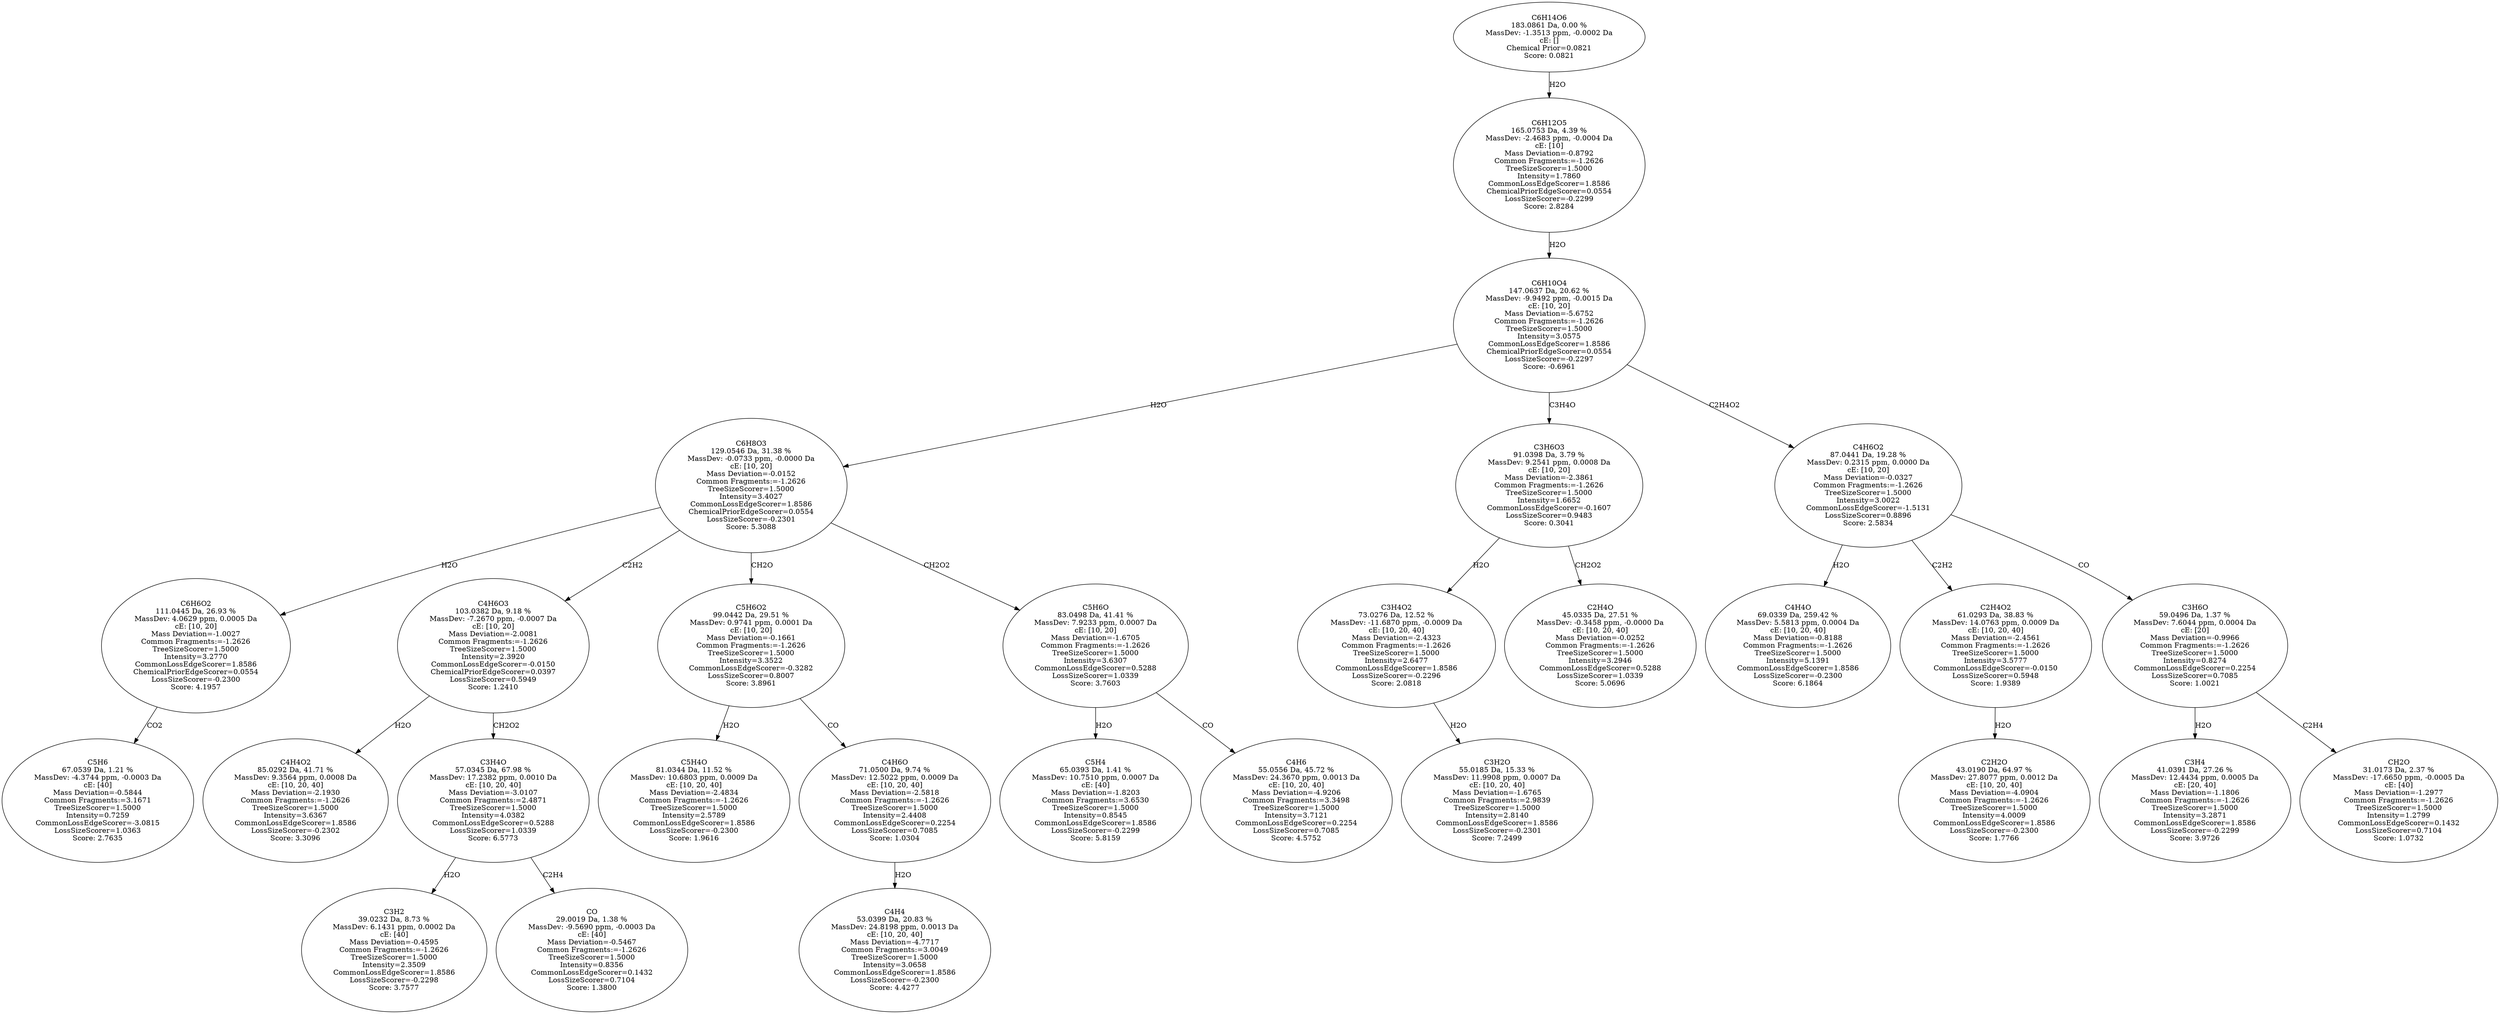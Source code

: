 strict digraph {
v1 [label="C5H6\n67.0539 Da, 1.21 %\nMassDev: -4.3744 ppm, -0.0003 Da\ncE: [40]\nMass Deviation=-0.5844\nCommon Fragments:=3.1671\nTreeSizeScorer=1.5000\nIntensity=0.7259\nCommonLossEdgeScorer=-3.0815\nLossSizeScorer=1.0363\nScore: 2.7635"];
v2 [label="C6H6O2\n111.0445 Da, 26.93 %\nMassDev: 4.0629 ppm, 0.0005 Da\ncE: [10, 20]\nMass Deviation=-1.0027\nCommon Fragments:=-1.2626\nTreeSizeScorer=1.5000\nIntensity=3.2770\nCommonLossEdgeScorer=1.8586\nChemicalPriorEdgeScorer=0.0554\nLossSizeScorer=-0.2300\nScore: 4.1957"];
v3 [label="C4H4O2\n85.0292 Da, 41.71 %\nMassDev: 9.3564 ppm, 0.0008 Da\ncE: [10, 20, 40]\nMass Deviation=-2.1930\nCommon Fragments:=-1.2626\nTreeSizeScorer=1.5000\nIntensity=3.6367\nCommonLossEdgeScorer=1.8586\nLossSizeScorer=-0.2302\nScore: 3.3096"];
v4 [label="C3H2\n39.0232 Da, 8.73 %\nMassDev: 6.1431 ppm, 0.0002 Da\ncE: [40]\nMass Deviation=-0.4595\nCommon Fragments:=-1.2626\nTreeSizeScorer=1.5000\nIntensity=2.3509\nCommonLossEdgeScorer=1.8586\nLossSizeScorer=-0.2298\nScore: 3.7577"];
v5 [label="CO\n29.0019 Da, 1.38 %\nMassDev: -9.5690 ppm, -0.0003 Da\ncE: [40]\nMass Deviation=-0.5467\nCommon Fragments:=-1.2626\nTreeSizeScorer=1.5000\nIntensity=0.8356\nCommonLossEdgeScorer=0.1432\nLossSizeScorer=0.7104\nScore: 1.3800"];
v6 [label="C3H4O\n57.0345 Da, 67.98 %\nMassDev: 17.2382 ppm, 0.0010 Da\ncE: [10, 20, 40]\nMass Deviation=-3.0107\nCommon Fragments:=2.4871\nTreeSizeScorer=1.5000\nIntensity=4.0382\nCommonLossEdgeScorer=0.5288\nLossSizeScorer=1.0339\nScore: 6.5773"];
v7 [label="C4H6O3\n103.0382 Da, 9.18 %\nMassDev: -7.2670 ppm, -0.0007 Da\ncE: [10, 20]\nMass Deviation=-2.0081\nCommon Fragments:=-1.2626\nTreeSizeScorer=1.5000\nIntensity=2.3920\nCommonLossEdgeScorer=-0.0150\nChemicalPriorEdgeScorer=0.0397\nLossSizeScorer=0.5949\nScore: 1.2410"];
v8 [label="C5H4O\n81.0344 Da, 11.52 %\nMassDev: 10.6803 ppm, 0.0009 Da\ncE: [10, 20, 40]\nMass Deviation=-2.4834\nCommon Fragments:=-1.2626\nTreeSizeScorer=1.5000\nIntensity=2.5789\nCommonLossEdgeScorer=1.8586\nLossSizeScorer=-0.2300\nScore: 1.9616"];
v9 [label="C4H4\n53.0399 Da, 20.83 %\nMassDev: 24.8198 ppm, 0.0013 Da\ncE: [10, 20, 40]\nMass Deviation=-4.7717\nCommon Fragments:=3.0049\nTreeSizeScorer=1.5000\nIntensity=3.0658\nCommonLossEdgeScorer=1.8586\nLossSizeScorer=-0.2300\nScore: 4.4277"];
v10 [label="C4H6O\n71.0500 Da, 9.74 %\nMassDev: 12.5022 ppm, 0.0009 Da\ncE: [10, 20, 40]\nMass Deviation=-2.5818\nCommon Fragments:=-1.2626\nTreeSizeScorer=1.5000\nIntensity=2.4408\nCommonLossEdgeScorer=0.2254\nLossSizeScorer=0.7085\nScore: 1.0304"];
v11 [label="C5H6O2\n99.0442 Da, 29.51 %\nMassDev: 0.9741 ppm, 0.0001 Da\ncE: [10, 20]\nMass Deviation=-0.1661\nCommon Fragments:=-1.2626\nTreeSizeScorer=1.5000\nIntensity=3.3522\nCommonLossEdgeScorer=-0.3282\nLossSizeScorer=0.8007\nScore: 3.8961"];
v12 [label="C5H4\n65.0393 Da, 1.41 %\nMassDev: 10.7510 ppm, 0.0007 Da\ncE: [40]\nMass Deviation=-1.8203\nCommon Fragments:=3.6530\nTreeSizeScorer=1.5000\nIntensity=0.8545\nCommonLossEdgeScorer=1.8586\nLossSizeScorer=-0.2299\nScore: 5.8159"];
v13 [label="C4H6\n55.0556 Da, 45.72 %\nMassDev: 24.3670 ppm, 0.0013 Da\ncE: [10, 20, 40]\nMass Deviation=-4.9206\nCommon Fragments:=3.3498\nTreeSizeScorer=1.5000\nIntensity=3.7121\nCommonLossEdgeScorer=0.2254\nLossSizeScorer=0.7085\nScore: 4.5752"];
v14 [label="C5H6O\n83.0498 Da, 41.41 %\nMassDev: 7.9233 ppm, 0.0007 Da\ncE: [10, 20]\nMass Deviation=-1.6705\nCommon Fragments:=-1.2626\nTreeSizeScorer=1.5000\nIntensity=3.6307\nCommonLossEdgeScorer=0.5288\nLossSizeScorer=1.0339\nScore: 3.7603"];
v15 [label="C6H8O3\n129.0546 Da, 31.38 %\nMassDev: -0.0733 ppm, -0.0000 Da\ncE: [10, 20]\nMass Deviation=-0.0152\nCommon Fragments:=-1.2626\nTreeSizeScorer=1.5000\nIntensity=3.4027\nCommonLossEdgeScorer=1.8586\nChemicalPriorEdgeScorer=0.0554\nLossSizeScorer=-0.2301\nScore: 5.3088"];
v16 [label="C3H2O\n55.0185 Da, 15.33 %\nMassDev: 11.9908 ppm, 0.0007 Da\ncE: [10, 20, 40]\nMass Deviation=-1.6765\nCommon Fragments:=2.9839\nTreeSizeScorer=1.5000\nIntensity=2.8140\nCommonLossEdgeScorer=1.8586\nLossSizeScorer=-0.2301\nScore: 7.2499"];
v17 [label="C3H4O2\n73.0276 Da, 12.52 %\nMassDev: -11.6870 ppm, -0.0009 Da\ncE: [10, 20, 40]\nMass Deviation=-2.4323\nCommon Fragments:=-1.2626\nTreeSizeScorer=1.5000\nIntensity=2.6477\nCommonLossEdgeScorer=1.8586\nLossSizeScorer=-0.2296\nScore: 2.0818"];
v18 [label="C2H4O\n45.0335 Da, 27.51 %\nMassDev: -0.3458 ppm, -0.0000 Da\ncE: [10, 20, 40]\nMass Deviation=-0.0252\nCommon Fragments:=-1.2626\nTreeSizeScorer=1.5000\nIntensity=3.2946\nCommonLossEdgeScorer=0.5288\nLossSizeScorer=1.0339\nScore: 5.0696"];
v19 [label="C3H6O3\n91.0398 Da, 3.79 %\nMassDev: 9.2541 ppm, 0.0008 Da\ncE: [10, 20]\nMass Deviation=-2.3861\nCommon Fragments:=-1.2626\nTreeSizeScorer=1.5000\nIntensity=1.6652\nCommonLossEdgeScorer=-0.1607\nLossSizeScorer=0.9483\nScore: 0.3041"];
v20 [label="C4H4O\n69.0339 Da, 259.42 %\nMassDev: 5.5813 ppm, 0.0004 Da\ncE: [10, 20, 40]\nMass Deviation=-0.8188\nCommon Fragments:=-1.2626\nTreeSizeScorer=1.5000\nIntensity=5.1391\nCommonLossEdgeScorer=1.8586\nLossSizeScorer=-0.2300\nScore: 6.1864"];
v21 [label="C2H2O\n43.0190 Da, 64.97 %\nMassDev: 27.8077 ppm, 0.0012 Da\ncE: [10, 20, 40]\nMass Deviation=-4.0904\nCommon Fragments:=-1.2626\nTreeSizeScorer=1.5000\nIntensity=4.0009\nCommonLossEdgeScorer=1.8586\nLossSizeScorer=-0.2300\nScore: 1.7766"];
v22 [label="C2H4O2\n61.0293 Da, 38.83 %\nMassDev: 14.0763 ppm, 0.0009 Da\ncE: [10, 20, 40]\nMass Deviation=-2.4561\nCommon Fragments:=-1.2626\nTreeSizeScorer=1.5000\nIntensity=3.5777\nCommonLossEdgeScorer=-0.0150\nLossSizeScorer=0.5948\nScore: 1.9389"];
v23 [label="C3H4\n41.0391 Da, 27.26 %\nMassDev: 12.4434 ppm, 0.0005 Da\ncE: [20, 40]\nMass Deviation=-1.1806\nCommon Fragments:=-1.2626\nTreeSizeScorer=1.5000\nIntensity=3.2871\nCommonLossEdgeScorer=1.8586\nLossSizeScorer=-0.2299\nScore: 3.9726"];
v24 [label="CH2O\n31.0173 Da, 2.37 %\nMassDev: -17.6650 ppm, -0.0005 Da\ncE: [40]\nMass Deviation=-1.2977\nCommon Fragments:=-1.2626\nTreeSizeScorer=1.5000\nIntensity=1.2799\nCommonLossEdgeScorer=0.1432\nLossSizeScorer=0.7104\nScore: 1.0732"];
v25 [label="C3H6O\n59.0496 Da, 1.37 %\nMassDev: 7.6044 ppm, 0.0004 Da\ncE: [20]\nMass Deviation=-0.9966\nCommon Fragments:=-1.2626\nTreeSizeScorer=1.5000\nIntensity=0.8274\nCommonLossEdgeScorer=0.2254\nLossSizeScorer=0.7085\nScore: 1.0021"];
v26 [label="C4H6O2\n87.0441 Da, 19.28 %\nMassDev: 0.2315 ppm, 0.0000 Da\ncE: [10, 20]\nMass Deviation=-0.0327\nCommon Fragments:=-1.2626\nTreeSizeScorer=1.5000\nIntensity=3.0022\nCommonLossEdgeScorer=-1.5131\nLossSizeScorer=0.8896\nScore: 2.5834"];
v27 [label="C6H10O4\n147.0637 Da, 20.62 %\nMassDev: -9.9492 ppm, -0.0015 Da\ncE: [10, 20]\nMass Deviation=-5.6752\nCommon Fragments:=-1.2626\nTreeSizeScorer=1.5000\nIntensity=3.0575\nCommonLossEdgeScorer=1.8586\nChemicalPriorEdgeScorer=0.0554\nLossSizeScorer=-0.2297\nScore: -0.6961"];
v28 [label="C6H12O5\n165.0753 Da, 4.39 %\nMassDev: -2.4683 ppm, -0.0004 Da\ncE: [10]\nMass Deviation=-0.8792\nCommon Fragments:=-1.2626\nTreeSizeScorer=1.5000\nIntensity=1.7860\nCommonLossEdgeScorer=1.8586\nChemicalPriorEdgeScorer=0.0554\nLossSizeScorer=-0.2299\nScore: 2.8284"];
v29 [label="C6H14O6\n183.0861 Da, 0.00 %\nMassDev: -1.3513 ppm, -0.0002 Da\ncE: []\nChemical Prior=0.0821\nScore: 0.0821"];
v2 -> v1 [label="CO2"];
v15 -> v2 [label="H2O"];
v7 -> v3 [label="H2O"];
v6 -> v4 [label="H2O"];
v6 -> v5 [label="C2H4"];
v7 -> v6 [label="CH2O2"];
v15 -> v7 [label="C2H2"];
v11 -> v8 [label="H2O"];
v10 -> v9 [label="H2O"];
v11 -> v10 [label="CO"];
v15 -> v11 [label="CH2O"];
v14 -> v12 [label="H2O"];
v14 -> v13 [label="CO"];
v15 -> v14 [label="CH2O2"];
v27 -> v15 [label="H2O"];
v17 -> v16 [label="H2O"];
v19 -> v17 [label="H2O"];
v19 -> v18 [label="CH2O2"];
v27 -> v19 [label="C3H4O"];
v26 -> v20 [label="H2O"];
v22 -> v21 [label="H2O"];
v26 -> v22 [label="C2H2"];
v25 -> v23 [label="H2O"];
v25 -> v24 [label="C2H4"];
v26 -> v25 [label="CO"];
v27 -> v26 [label="C2H4O2"];
v28 -> v27 [label="H2O"];
v29 -> v28 [label="H2O"];
}